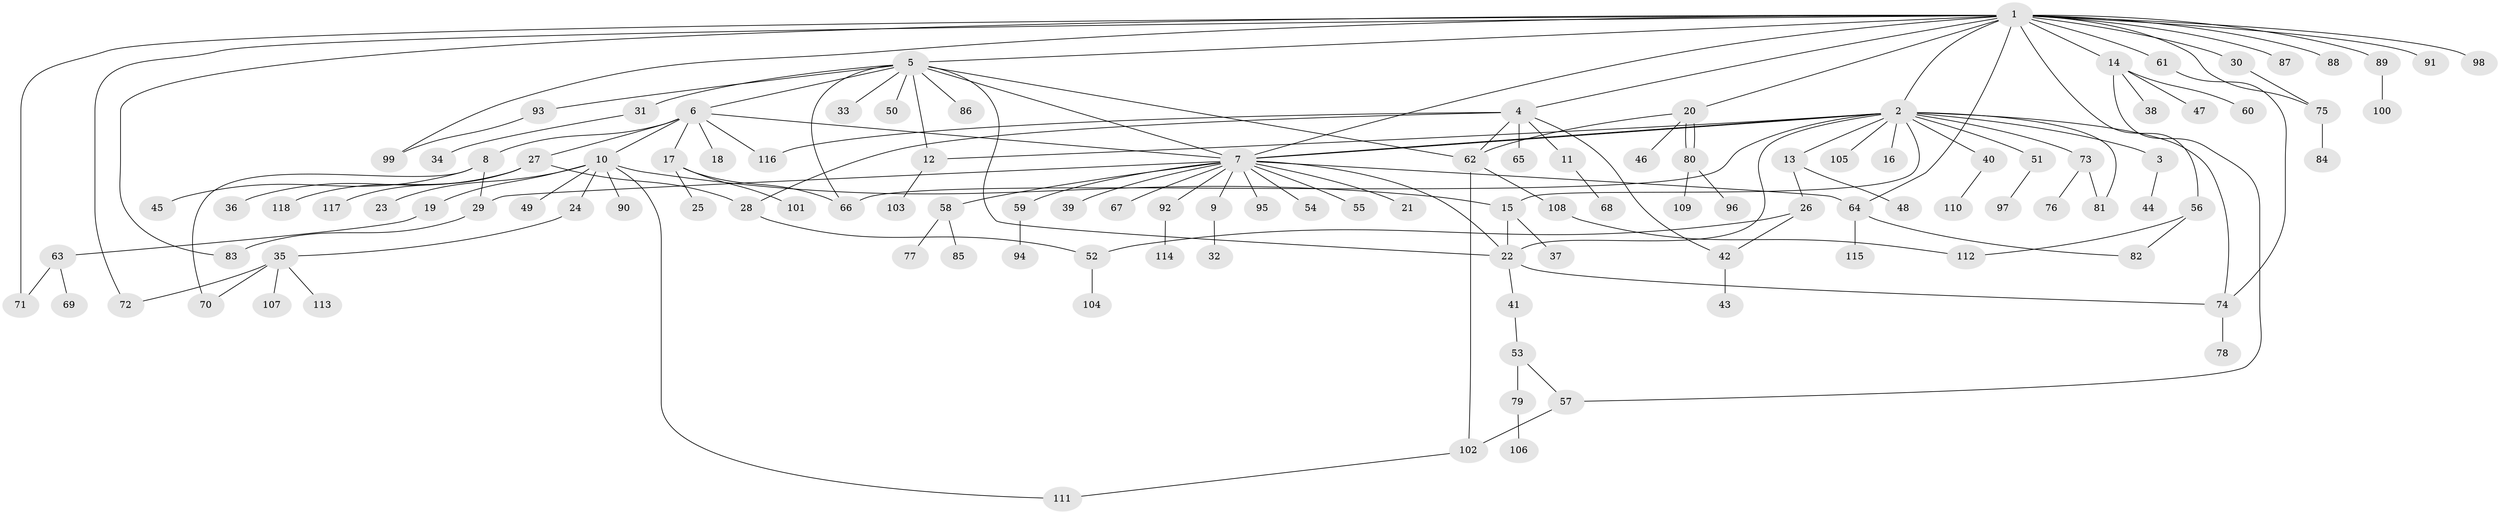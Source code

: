 // Generated by graph-tools (version 1.1) at 2025/47/03/09/25 04:47:11]
// undirected, 118 vertices, 151 edges
graph export_dot {
graph [start="1"]
  node [color=gray90,style=filled];
  1;
  2;
  3;
  4;
  5;
  6;
  7;
  8;
  9;
  10;
  11;
  12;
  13;
  14;
  15;
  16;
  17;
  18;
  19;
  20;
  21;
  22;
  23;
  24;
  25;
  26;
  27;
  28;
  29;
  30;
  31;
  32;
  33;
  34;
  35;
  36;
  37;
  38;
  39;
  40;
  41;
  42;
  43;
  44;
  45;
  46;
  47;
  48;
  49;
  50;
  51;
  52;
  53;
  54;
  55;
  56;
  57;
  58;
  59;
  60;
  61;
  62;
  63;
  64;
  65;
  66;
  67;
  68;
  69;
  70;
  71;
  72;
  73;
  74;
  75;
  76;
  77;
  78;
  79;
  80;
  81;
  82;
  83;
  84;
  85;
  86;
  87;
  88;
  89;
  90;
  91;
  92;
  93;
  94;
  95;
  96;
  97;
  98;
  99;
  100;
  101;
  102;
  103;
  104;
  105;
  106;
  107;
  108;
  109;
  110;
  111;
  112;
  113;
  114;
  115;
  116;
  117;
  118;
  1 -- 2;
  1 -- 4;
  1 -- 5;
  1 -- 7;
  1 -- 14;
  1 -- 20;
  1 -- 30;
  1 -- 56;
  1 -- 61;
  1 -- 64;
  1 -- 71;
  1 -- 72;
  1 -- 75;
  1 -- 83;
  1 -- 87;
  1 -- 88;
  1 -- 89;
  1 -- 91;
  1 -- 98;
  1 -- 99;
  2 -- 3;
  2 -- 7;
  2 -- 7;
  2 -- 12;
  2 -- 13;
  2 -- 15;
  2 -- 16;
  2 -- 22;
  2 -- 40;
  2 -- 51;
  2 -- 66;
  2 -- 73;
  2 -- 74;
  2 -- 81;
  2 -- 105;
  3 -- 44;
  4 -- 11;
  4 -- 28;
  4 -- 42;
  4 -- 62;
  4 -- 65;
  4 -- 116;
  5 -- 6;
  5 -- 7;
  5 -- 12;
  5 -- 22;
  5 -- 31;
  5 -- 33;
  5 -- 50;
  5 -- 62;
  5 -- 66;
  5 -- 86;
  5 -- 93;
  6 -- 7;
  6 -- 8;
  6 -- 10;
  6 -- 17;
  6 -- 18;
  6 -- 27;
  6 -- 116;
  7 -- 9;
  7 -- 21;
  7 -- 22;
  7 -- 29;
  7 -- 39;
  7 -- 54;
  7 -- 55;
  7 -- 58;
  7 -- 59;
  7 -- 64;
  7 -- 67;
  7 -- 92;
  7 -- 95;
  8 -- 29;
  8 -- 45;
  8 -- 70;
  9 -- 32;
  10 -- 15;
  10 -- 19;
  10 -- 23;
  10 -- 24;
  10 -- 49;
  10 -- 90;
  10 -- 111;
  11 -- 68;
  12 -- 103;
  13 -- 26;
  13 -- 48;
  14 -- 38;
  14 -- 47;
  14 -- 57;
  14 -- 60;
  15 -- 22;
  15 -- 37;
  17 -- 25;
  17 -- 66;
  17 -- 101;
  19 -- 63;
  20 -- 46;
  20 -- 62;
  20 -- 80;
  20 -- 80;
  22 -- 41;
  22 -- 74;
  24 -- 35;
  26 -- 42;
  26 -- 52;
  27 -- 28;
  27 -- 36;
  27 -- 117;
  27 -- 118;
  28 -- 52;
  29 -- 83;
  30 -- 75;
  31 -- 34;
  35 -- 70;
  35 -- 72;
  35 -- 107;
  35 -- 113;
  40 -- 110;
  41 -- 53;
  42 -- 43;
  51 -- 97;
  52 -- 104;
  53 -- 57;
  53 -- 79;
  56 -- 82;
  56 -- 112;
  57 -- 102;
  58 -- 77;
  58 -- 85;
  59 -- 94;
  61 -- 74;
  62 -- 102;
  62 -- 108;
  63 -- 69;
  63 -- 71;
  64 -- 82;
  64 -- 115;
  73 -- 76;
  73 -- 81;
  74 -- 78;
  75 -- 84;
  79 -- 106;
  80 -- 96;
  80 -- 109;
  89 -- 100;
  92 -- 114;
  93 -- 99;
  102 -- 111;
  108 -- 112;
}
